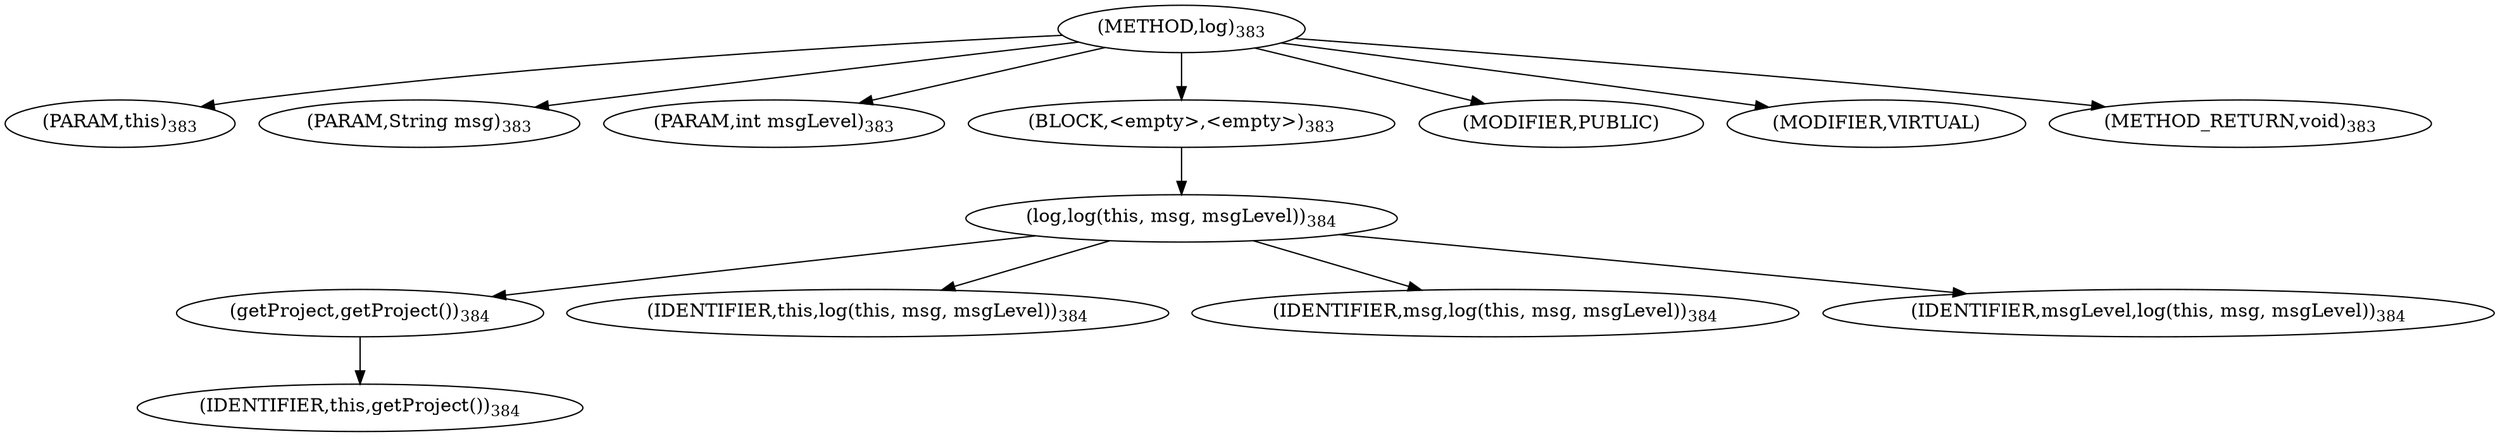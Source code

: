 digraph "log" {  
"362" [label = <(METHOD,log)<SUB>383</SUB>> ]
"34" [label = <(PARAM,this)<SUB>383</SUB>> ]
"363" [label = <(PARAM,String msg)<SUB>383</SUB>> ]
"364" [label = <(PARAM,int msgLevel)<SUB>383</SUB>> ]
"365" [label = <(BLOCK,&lt;empty&gt;,&lt;empty&gt;)<SUB>383</SUB>> ]
"366" [label = <(log,log(this, msg, msgLevel))<SUB>384</SUB>> ]
"367" [label = <(getProject,getProject())<SUB>384</SUB>> ]
"35" [label = <(IDENTIFIER,this,getProject())<SUB>384</SUB>> ]
"33" [label = <(IDENTIFIER,this,log(this, msg, msgLevel))<SUB>384</SUB>> ]
"368" [label = <(IDENTIFIER,msg,log(this, msg, msgLevel))<SUB>384</SUB>> ]
"369" [label = <(IDENTIFIER,msgLevel,log(this, msg, msgLevel))<SUB>384</SUB>> ]
"370" [label = <(MODIFIER,PUBLIC)> ]
"371" [label = <(MODIFIER,VIRTUAL)> ]
"372" [label = <(METHOD_RETURN,void)<SUB>383</SUB>> ]
  "362" -> "34" 
  "362" -> "363" 
  "362" -> "364" 
  "362" -> "365" 
  "362" -> "370" 
  "362" -> "371" 
  "362" -> "372" 
  "365" -> "366" 
  "366" -> "367" 
  "366" -> "33" 
  "366" -> "368" 
  "366" -> "369" 
  "367" -> "35" 
}
